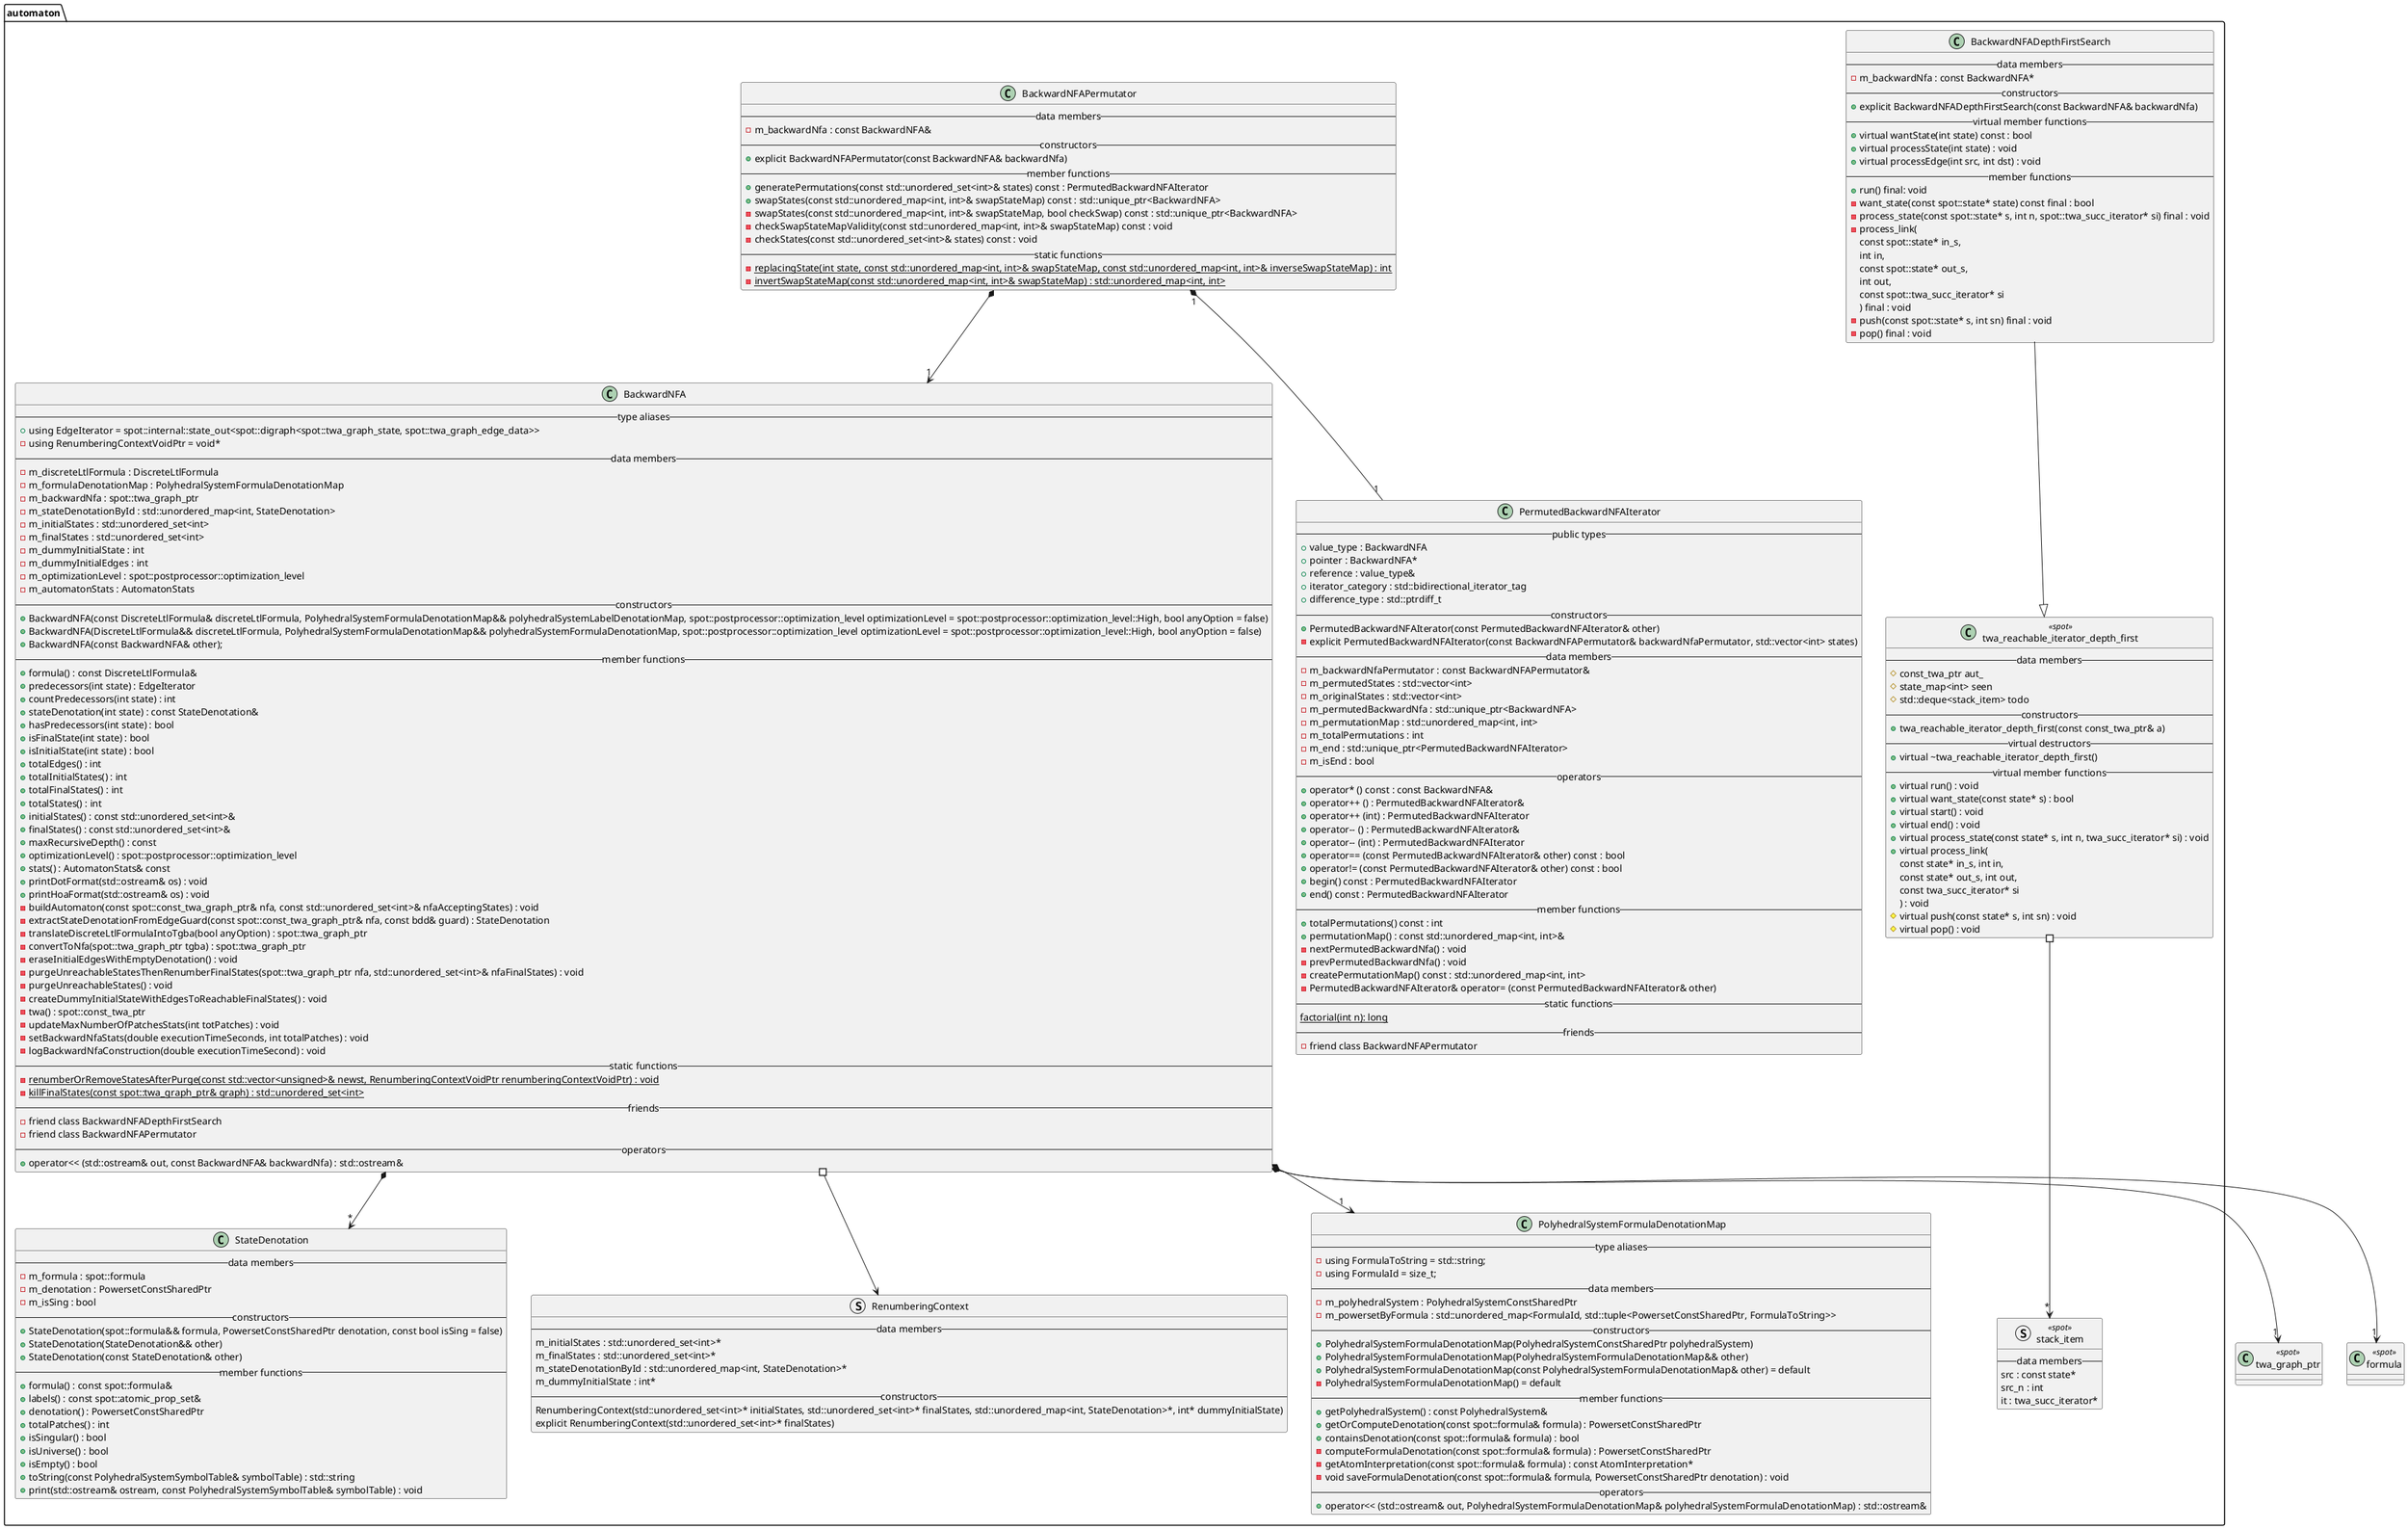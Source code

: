 @startuml

/' Objects '/
package automaton {
    class BackwardNFA {
        --type aliases--
        +using EdgeIterator = spot::internal::state_out<spot::digraph<spot::twa_graph_state, spot::twa_graph_edge_data>>
        -using RenumberingContextVoidPtr = void*
        --data members--
        -m_discreteLtlFormula : DiscreteLtlFormula
        -m_formulaDenotationMap : PolyhedralSystemFormulaDenotationMap
        -m_backwardNfa : spot::twa_graph_ptr
        -m_stateDenotationById : std::unordered_map<int, StateDenotation>
        -m_initialStates : std::unordered_set<int>
        -m_finalStates : std::unordered_set<int>
        -m_dummyInitialState : int
        -m_dummyInitialEdges : int
        -m_optimizationLevel : spot::postprocessor::optimization_level
        -m_automatonStats : AutomatonStats
        --constructors--
        +BackwardNFA(const DiscreteLtlFormula& discreteLtlFormula, PolyhedralSystemFormulaDenotationMap&& polyhedralSystemLabelDenotationMap, spot::postprocessor::optimization_level optimizationLevel = spot::postprocessor::optimization_level::High, bool anyOption = false)
        +BackwardNFA(DiscreteLtlFormula&& discreteLtlFormula, PolyhedralSystemFormulaDenotationMap&& polyhedralSystemFormulaDenotationMap, spot::postprocessor::optimization_level optimizationLevel = spot::postprocessor::optimization_level::High, bool anyOption = false)
        +BackwardNFA(const BackwardNFA& other);
        --member functions--
        +formula() : const DiscreteLtlFormula&
        +predecessors(int state) : EdgeIterator
        +countPredecessors(int state) : int
        +stateDenotation(int state) : const StateDenotation&
        +hasPredecessors(int state) : bool
        +isFinalState(int state) : bool
        +isInitialState(int state) : bool
        +totalEdges() : int
        +totalInitialStates() : int
        +totalFinalStates() : int
        +totalStates() : int
        +initialStates() : const std::unordered_set<int>&
        +finalStates() : const std::unordered_set<int>&
        +maxRecursiveDepth() : const
        +optimizationLevel() : spot::postprocessor::optimization_level
        +stats() : AutomatonStats& const
        +printDotFormat(std::ostream& os) : void
        +printHoaFormat(std::ostream& os) : void
        -buildAutomaton(const spot::const_twa_graph_ptr& nfa, const std::unordered_set<int>& nfaAcceptingStates) : void
        -extractStateDenotationFromEdgeGuard(const spot::const_twa_graph_ptr& nfa, const bdd& guard) : StateDenotation
        -translateDiscreteLtlFormulaIntoTgba(bool anyOption) : spot::twa_graph_ptr
        -convertToNfa(spot::twa_graph_ptr tgba) : spot::twa_graph_ptr
        -eraseInitialEdgesWithEmptyDenotation() : void
        -purgeUnreachableStatesThenRenumberFinalStates(spot::twa_graph_ptr nfa, std::unordered_set<int>& nfaFinalStates) : void
        -purgeUnreachableStates() : void
        -createDummyInitialStateWithEdgesToReachableFinalStates() : void
        -twa() : spot::const_twa_ptr
        -updateMaxNumberOfPatchesStats(int totPatches) : void
        -setBackwardNfaStats(double executionTimeSeconds, int totalPatches) : void
        -logBackwardNfaConstruction(double executionTimeSecond) : void
        --static functions--
        -{static} renumberOrRemoveStatesAfterPurge(const std::vector<unsigned>& newst, RenumberingContextVoidPtr renumberingContextVoidPtr) : void
        -{static} killFinalStates(const spot::twa_graph_ptr& graph) : std::unordered_set<int>
        --friends--
        -friend class BackwardNFADepthFirstSearch
        -friend class BackwardNFAPermutator
        --operators--
        +operator<< (std::ostream& out, const BackwardNFA& backwardNfa) : std::ostream&
    }

    struct RenumberingContext {
        --data members--
        m_initialStates : std::unordered_set<int>*
        m_finalStates : std::unordered_set<int>*
        m_stateDenotationById : std::unordered_map<int, StateDenotation>*
        m_dummyInitialState : int*
        --constructors--
        RenumberingContext(std::unordered_set<int>* initialStates, std::unordered_set<int>* finalStates, std::unordered_map<int, StateDenotation>*, int* dummyInitialState)
        explicit RenumberingContext(std::unordered_set<int>* finalStates)
    }

    class PolyhedralSystemFormulaDenotationMap {
        --type aliases--
        -using FormulaToString = std::string;
        -using FormulaId = size_t;
        --data members--
        -m_polyhedralSystem : PolyhedralSystemConstSharedPtr
        -m_powersetByFormula : std::unordered_map<FormulaId, std::tuple<PowersetConstSharedPtr, FormulaToString>>
        --constructors--
        +PolyhedralSystemFormulaDenotationMap(PolyhedralSystemConstSharedPtr polyhedralSystem)
        +PolyhedralSystemFormulaDenotationMap(PolyhedralSystemFormulaDenotationMap&& other)
        +PolyhedralSystemFormulaDenotationMap(const PolyhedralSystemFormulaDenotationMap& other) = default
        -PolyhedralSystemFormulaDenotationMap() = default
        --member functions--
        +getPolyhedralSystem() : const PolyhedralSystem&
        +getOrComputeDenotation(const spot::formula& formula) : PowersetConstSharedPtr
        +containsDenotation(const spot::formula& formula) : bool
        -computeFormulaDenotation(const spot::formula& formula) : PowersetConstSharedPtr
        -getAtomInterpretation(const spot::formula& formula) : const AtomInterpretation*
        -void saveFormulaDenotation(const spot::formula& formula, PowersetConstSharedPtr denotation) : void
        --operators--
        +operator<< (std::ostream& out, PolyhedralSystemFormulaDenotationMap& polyhedralSystemFormulaDenotationMap) : std::ostream&
    }

    class StateDenotation {
        --data members--
        -m_formula : spot::formula
        -m_denotation : PowersetConstSharedPtr
        -m_isSing : bool
        --constructors--
        +StateDenotation(spot::formula&& formula, PowersetConstSharedPtr denotation, const bool isSing = false)
        +StateDenotation(StateDenotation&& other)
        +StateDenotation(const StateDenotation& other)
        --member functions--
        +formula() : const spot::formula&
        +labels() : const spot::atomic_prop_set&
        +denotation() : PowersetConstSharedPtr
        +totalPatches() : int
        +isSingular() : bool
        +isUniverse() : bool
        +isEmpty() : bool
        +toString(const PolyhedralSystemSymbolTable& symbolTable) : std::string
        +print(std::ostream& ostream, const PolyhedralSystemSymbolTable& symbolTable) : void
    }

    class BackwardNFADepthFirstSearch {
        --data members--
        -m_backwardNfa : const BackwardNFA*
        --constructors--
        +explicit BackwardNFADepthFirstSearch(const BackwardNFA& backwardNfa)
        --virtual member functions--
        +virtual wantState(int state) const : bool
        +virtual processState(int state) : void
        +virtual processEdge(int src, int dst) : void
        --member functions--
        +run() final: void
        -want_state(const spot::state* state) const final : bool
        -process_state(const spot::state* s, int n, spot::twa_succ_iterator* si) final : void
        -process_link(
            const spot::state* in_s,
            int in,
            const spot::state* out_s,
            int out,
            const spot::twa_succ_iterator* si
        ) final : void
        -push(const spot::state* s, int sn) final : void
        -pop() final : void
    }

    class twa_reachable_iterator_depth_first << spot >>
    {
      --data members--
      #const_twa_ptr aut_
      #state_map<int> seen
      #std::deque<stack_item> todo
      --constructors--
      +twa_reachable_iterator_depth_first(const const_twa_ptr& a)
      --virtual destructors--
      +virtual ~twa_reachable_iterator_depth_first()
      --virtual member functions--
      +virtual run() : void
      +virtual want_state(const state* s) : bool
      +virtual start() : void
      +virtual end() : void
      +virtual process_state(const state* s, int n, twa_succ_iterator* si) : void
      +virtual process_link(
        const state* in_s, int in,
        const state* out_s, int out,
        const twa_succ_iterator* si
      ) : void
      #virtual push(const state* s, int sn) : void
      #virtual pop() : void
    }

    struct stack_item << spot >>
    {
      --data members--
      src : const state*
      src_n : int
      it : twa_succ_iterator*
    }

    class BackwardNFAPermutator
    {
        --data members--
        -m_backwardNfa : const BackwardNFA&
        --constructors--
        +explicit BackwardNFAPermutator(const BackwardNFA& backwardNfa)
        --member functions--
        +generatePermutations(const std::unordered_set<int>& states) const : PermutedBackwardNFAIterator
        +swapStates(const std::unordered_map<int, int>& swapStateMap) const : std::unique_ptr<BackwardNFA>
        -swapStates(const std::unordered_map<int, int>& swapStateMap, bool checkSwap) const : std::unique_ptr<BackwardNFA>
        -checkSwapStateMapValidity(const std::unordered_map<int, int>& swapStateMap) const : void
        -checkStates(const std::unordered_set<int>& states) const : void
        --static functions--
        -{static} replacingState(int state, const std::unordered_map<int, int>& swapStateMap, const std::unordered_map<int, int>& inverseSwapStateMap) : int
        -{static} invertSwapStateMap(const std::unordered_map<int, int>& swapStateMap) : std::unordered_map<int, int>
    }

    class PermutedBackwardNFAIterator {
        --public types--
        +value_type : BackwardNFA
        +pointer : BackwardNFA*
        +reference : value_type&
        +iterator_category : std::bidirectional_iterator_tag
        +difference_type : std::ptrdiff_t
        --constructors--
        +PermutedBackwardNFAIterator(const PermutedBackwardNFAIterator& other)
        -explicit PermutedBackwardNFAIterator(const BackwardNFAPermutator& backwardNfaPermutator, std::vector<int> states)
        --data members--
        -m_backwardNfaPermutator : const BackwardNFAPermutator&
        -m_permutedStates : std::vector<int>
        -m_originalStates : std::vector<int>
        -m_permutedBackwardNfa : std::unique_ptr<BackwardNFA>
        -m_permutationMap : std::unordered_map<int, int>
        -m_totalPermutations : int
        -m_end : std::unique_ptr<PermutedBackwardNFAIterator>
        -m_isEnd : bool
        --operators--
        +operator* () const : const BackwardNFA&
        +operator++ () : PermutedBackwardNFAIterator&
        +operator++ (int) : PermutedBackwardNFAIterator
        +operator-- () : PermutedBackwardNFAIterator&
        +operator-- (int) : PermutedBackwardNFAIterator
        +operator== (const PermutedBackwardNFAIterator& other) const : bool
        +operator!= (const PermutedBackwardNFAIterator& other) const : bool
        +begin() const : PermutedBackwardNFAIterator
        +end() const : PermutedBackwardNFAIterator
        --member functions--
        +totalPermutations() const : int
        +permutationMap() : const std::unordered_map<int, int>&
        -nextPermutedBackwardNfa() : void
        -prevPermutedBackwardNfa() : void
        -createPermutationMap() const : std::unordered_map<int, int>
        -PermutedBackwardNFAIterator& operator= (const PermutedBackwardNFAIterator& other)
        --static functions--
        {static} factorial(int n): long
        --friends--
        -friend class BackwardNFAPermutator
    }
}

class twa_graph_ptr << spot >> {}
class formula << spot >> {}

BackwardNFAPermutator "1" *-- "1" PermutedBackwardNFAIterator
BackwardNFAPermutator *--> "1" BackwardNFA
BackwardNFA *--> "1" twa_graph_ptr
BackwardNFA *--> "1" formula
BackwardNFA *--> "1" PolyhedralSystemFormulaDenotationMap
BackwardNFA *--> "*" StateDenotation
BackwardNFA #--> RenumberingContext
twa_reachable_iterator_depth_first #--> "*" stack_item
BackwardNFADepthFirstSearch --|> twa_reachable_iterator_depth_first
@enduml
